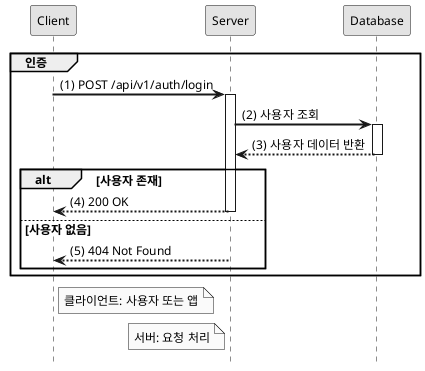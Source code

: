@startuml
hide footbox
autoactivate on
skinparam monochrome true
skinparam shadowing false
skinparam defaultFontSize 12
skinparam defaultFontName Arial
skinparam sequenceArrowThickness 2

participant "Client" as C
participant "Server" as S
participant "Database" as DB

group 인증
    autonumber 1 "(0)"
    C -> S: POST /api/v1/auth/login
    S -> DB: 사용자 조회
    DB --> S: 사용자 데이터 반환
    alt 사용자 존재
        S --> C: 200 OK
    else 사용자 없음
        S --> C: 404 Not Found
    end
end

note right of C: 클라이언트: 사용자 또는 앱
note left of S: 서버: 요청 처리
@enduml